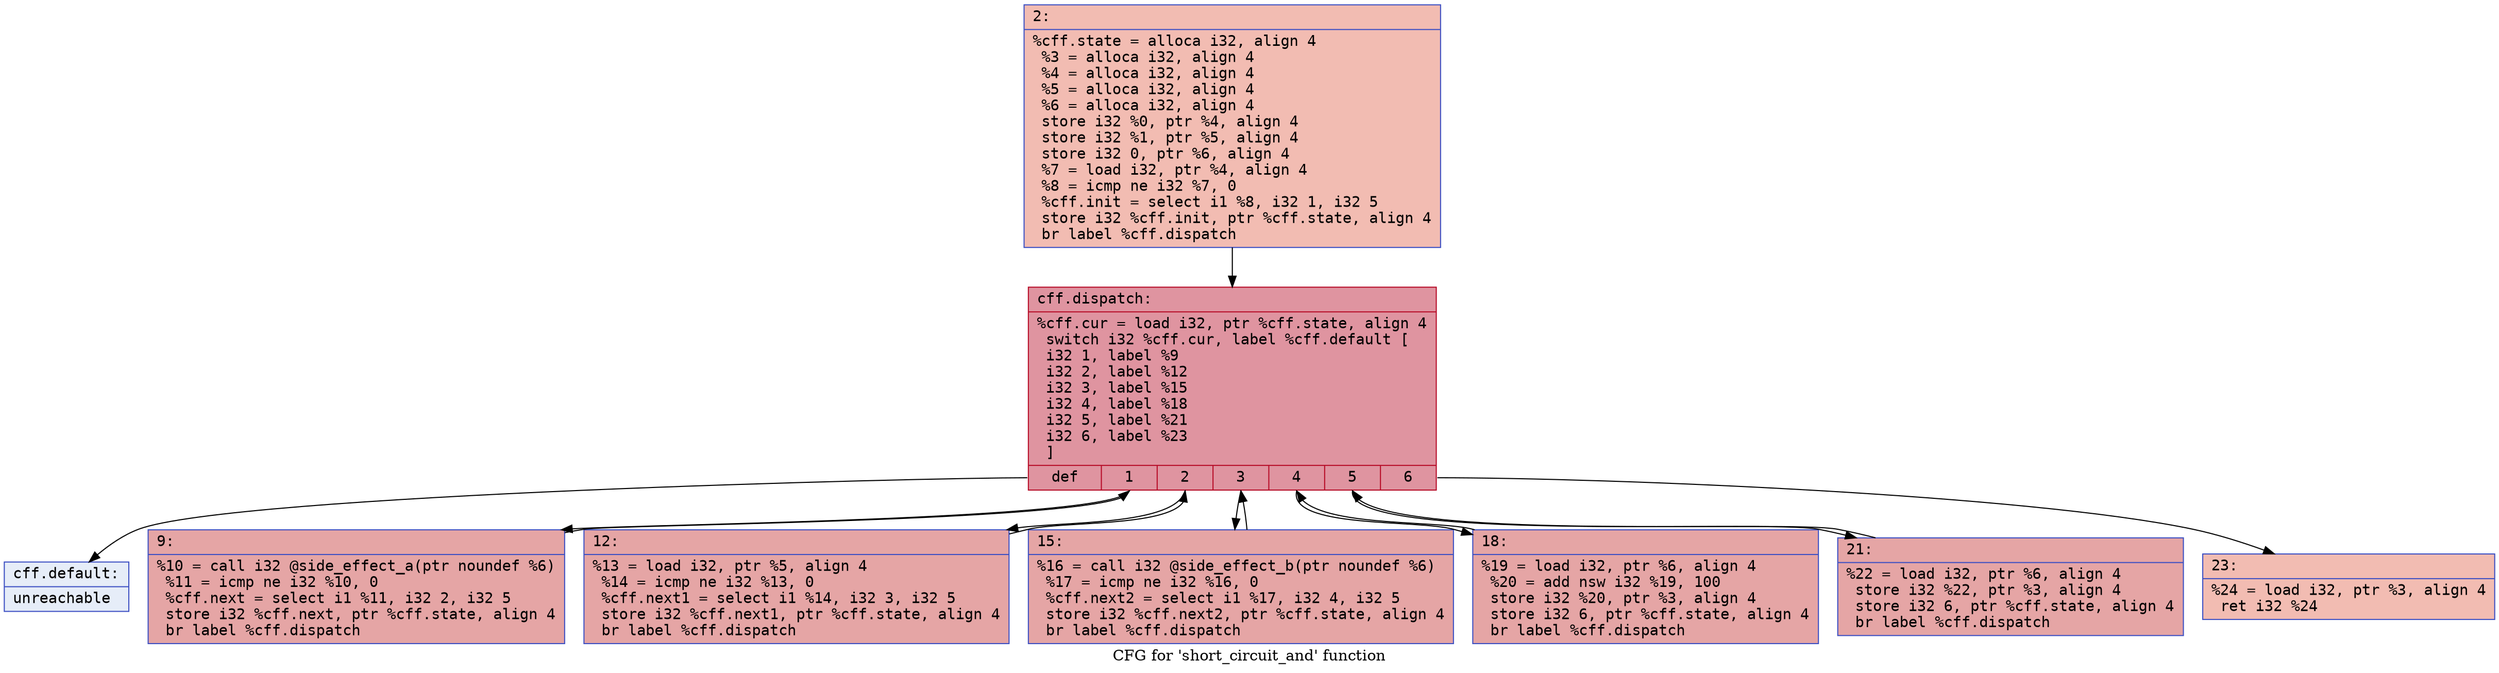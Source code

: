 digraph "CFG for 'short_circuit_and' function" {
	label="CFG for 'short_circuit_and' function";

	Node0x5f635a7e5bd0 [shape=record,color="#3d50c3ff", style=filled, fillcolor="#e1675170" fontname="Courier",label="{2:\l|  %cff.state = alloca i32, align 4\l  %3 = alloca i32, align 4\l  %4 = alloca i32, align 4\l  %5 = alloca i32, align 4\l  %6 = alloca i32, align 4\l  store i32 %0, ptr %4, align 4\l  store i32 %1, ptr %5, align 4\l  store i32 0, ptr %6, align 4\l  %7 = load i32, ptr %4, align 4\l  %8 = icmp ne i32 %7, 0\l  %cff.init = select i1 %8, i32 1, i32 5\l  store i32 %cff.init, ptr %cff.state, align 4\l  br label %cff.dispatch\l}"];
	Node0x5f635a7e5bd0 -> Node0x5f635a7f7930;
	Node0x5f635a7e6090 [shape=record,color="#3d50c3ff", style=filled, fillcolor="#c5333470" fontname="Courier",label="{9:\l|  %10 = call i32 @side_effect_a(ptr noundef %6)\l  %11 = icmp ne i32 %10, 0\l  %cff.next = select i1 %11, i32 2, i32 5\l  store i32 %cff.next, ptr %cff.state, align 4\l  br label %cff.dispatch\l}"];
	Node0x5f635a7e6090 -> Node0x5f635a7f7930;
	Node0x5f635a7e6330 [shape=record,color="#3d50c3ff", style=filled, fillcolor="#c5333470" fontname="Courier",label="{12:\l|  %13 = load i32, ptr %5, align 4\l  %14 = icmp ne i32 %13, 0\l  %cff.next1 = select i1 %14, i32 3, i32 5\l  store i32 %cff.next1, ptr %cff.state, align 4\l  br label %cff.dispatch\l}"];
	Node0x5f635a7e6330 -> Node0x5f635a7f7930;
	Node0x5f635a7e64c0 [shape=record,color="#3d50c3ff", style=filled, fillcolor="#c5333470" fontname="Courier",label="{15:\l|  %16 = call i32 @side_effect_b(ptr noundef %6)\l  %17 = icmp ne i32 %16, 0\l  %cff.next2 = select i1 %17, i32 4, i32 5\l  store i32 %cff.next2, ptr %cff.state, align 4\l  br label %cff.dispatch\l}"];
	Node0x5f635a7e64c0 -> Node0x5f635a7f7930;
	Node0x5f635a7e66c0 [shape=record,color="#3d50c3ff", style=filled, fillcolor="#c5333470" fontname="Courier",label="{18:\l|  %19 = load i32, ptr %6, align 4\l  %20 = add nsw i32 %19, 100\l  store i32 %20, ptr %3, align 4\l  store i32 6, ptr %cff.state, align 4\l  br label %cff.dispatch\l}"];
	Node0x5f635a7e66c0 -> Node0x5f635a7f7930;
	Node0x5f635a7e60f0 [shape=record,color="#3d50c3ff", style=filled, fillcolor="#c5333470" fontname="Courier",label="{21:\l|  %22 = load i32, ptr %6, align 4\l  store i32 %22, ptr %3, align 4\l  store i32 6, ptr %cff.state, align 4\l  br label %cff.dispatch\l}"];
	Node0x5f635a7e60f0 -> Node0x5f635a7f7930;
	Node0x5f635a7e6f00 [shape=record,color="#3d50c3ff", style=filled, fillcolor="#e1675170" fontname="Courier",label="{23:\l|  %24 = load i32, ptr %3, align 4\l  ret i32 %24\l}"];
	Node0x5f635a7f7930 [shape=record,color="#b70d28ff", style=filled, fillcolor="#b70d2870" fontname="Courier",label="{cff.dispatch:\l|  %cff.cur = load i32, ptr %cff.state, align 4\l  switch i32 %cff.cur, label %cff.default [\l    i32 1, label %9\l    i32 2, label %12\l    i32 3, label %15\l    i32 4, label %18\l    i32 5, label %21\l    i32 6, label %23\l  ]\l|{<s0>def|<s1>1|<s2>2|<s3>3|<s4>4|<s5>5|<s6>6}}"];
	Node0x5f635a7f7930:s0 -> Node0x5f635a7f79c0;
	Node0x5f635a7f7930:s1 -> Node0x5f635a7e6090;
	Node0x5f635a7f7930:s2 -> Node0x5f635a7e6330;
	Node0x5f635a7f7930:s3 -> Node0x5f635a7e64c0;
	Node0x5f635a7f7930:s4 -> Node0x5f635a7e66c0;
	Node0x5f635a7f7930:s5 -> Node0x5f635a7e60f0;
	Node0x5f635a7f7930:s6 -> Node0x5f635a7e6f00;
	Node0x5f635a7f79c0 [shape=record,color="#3d50c3ff", style=filled, fillcolor="#c7d7f070" fontname="Courier",label="{cff.default:\l|  unreachable\l}"];
}
